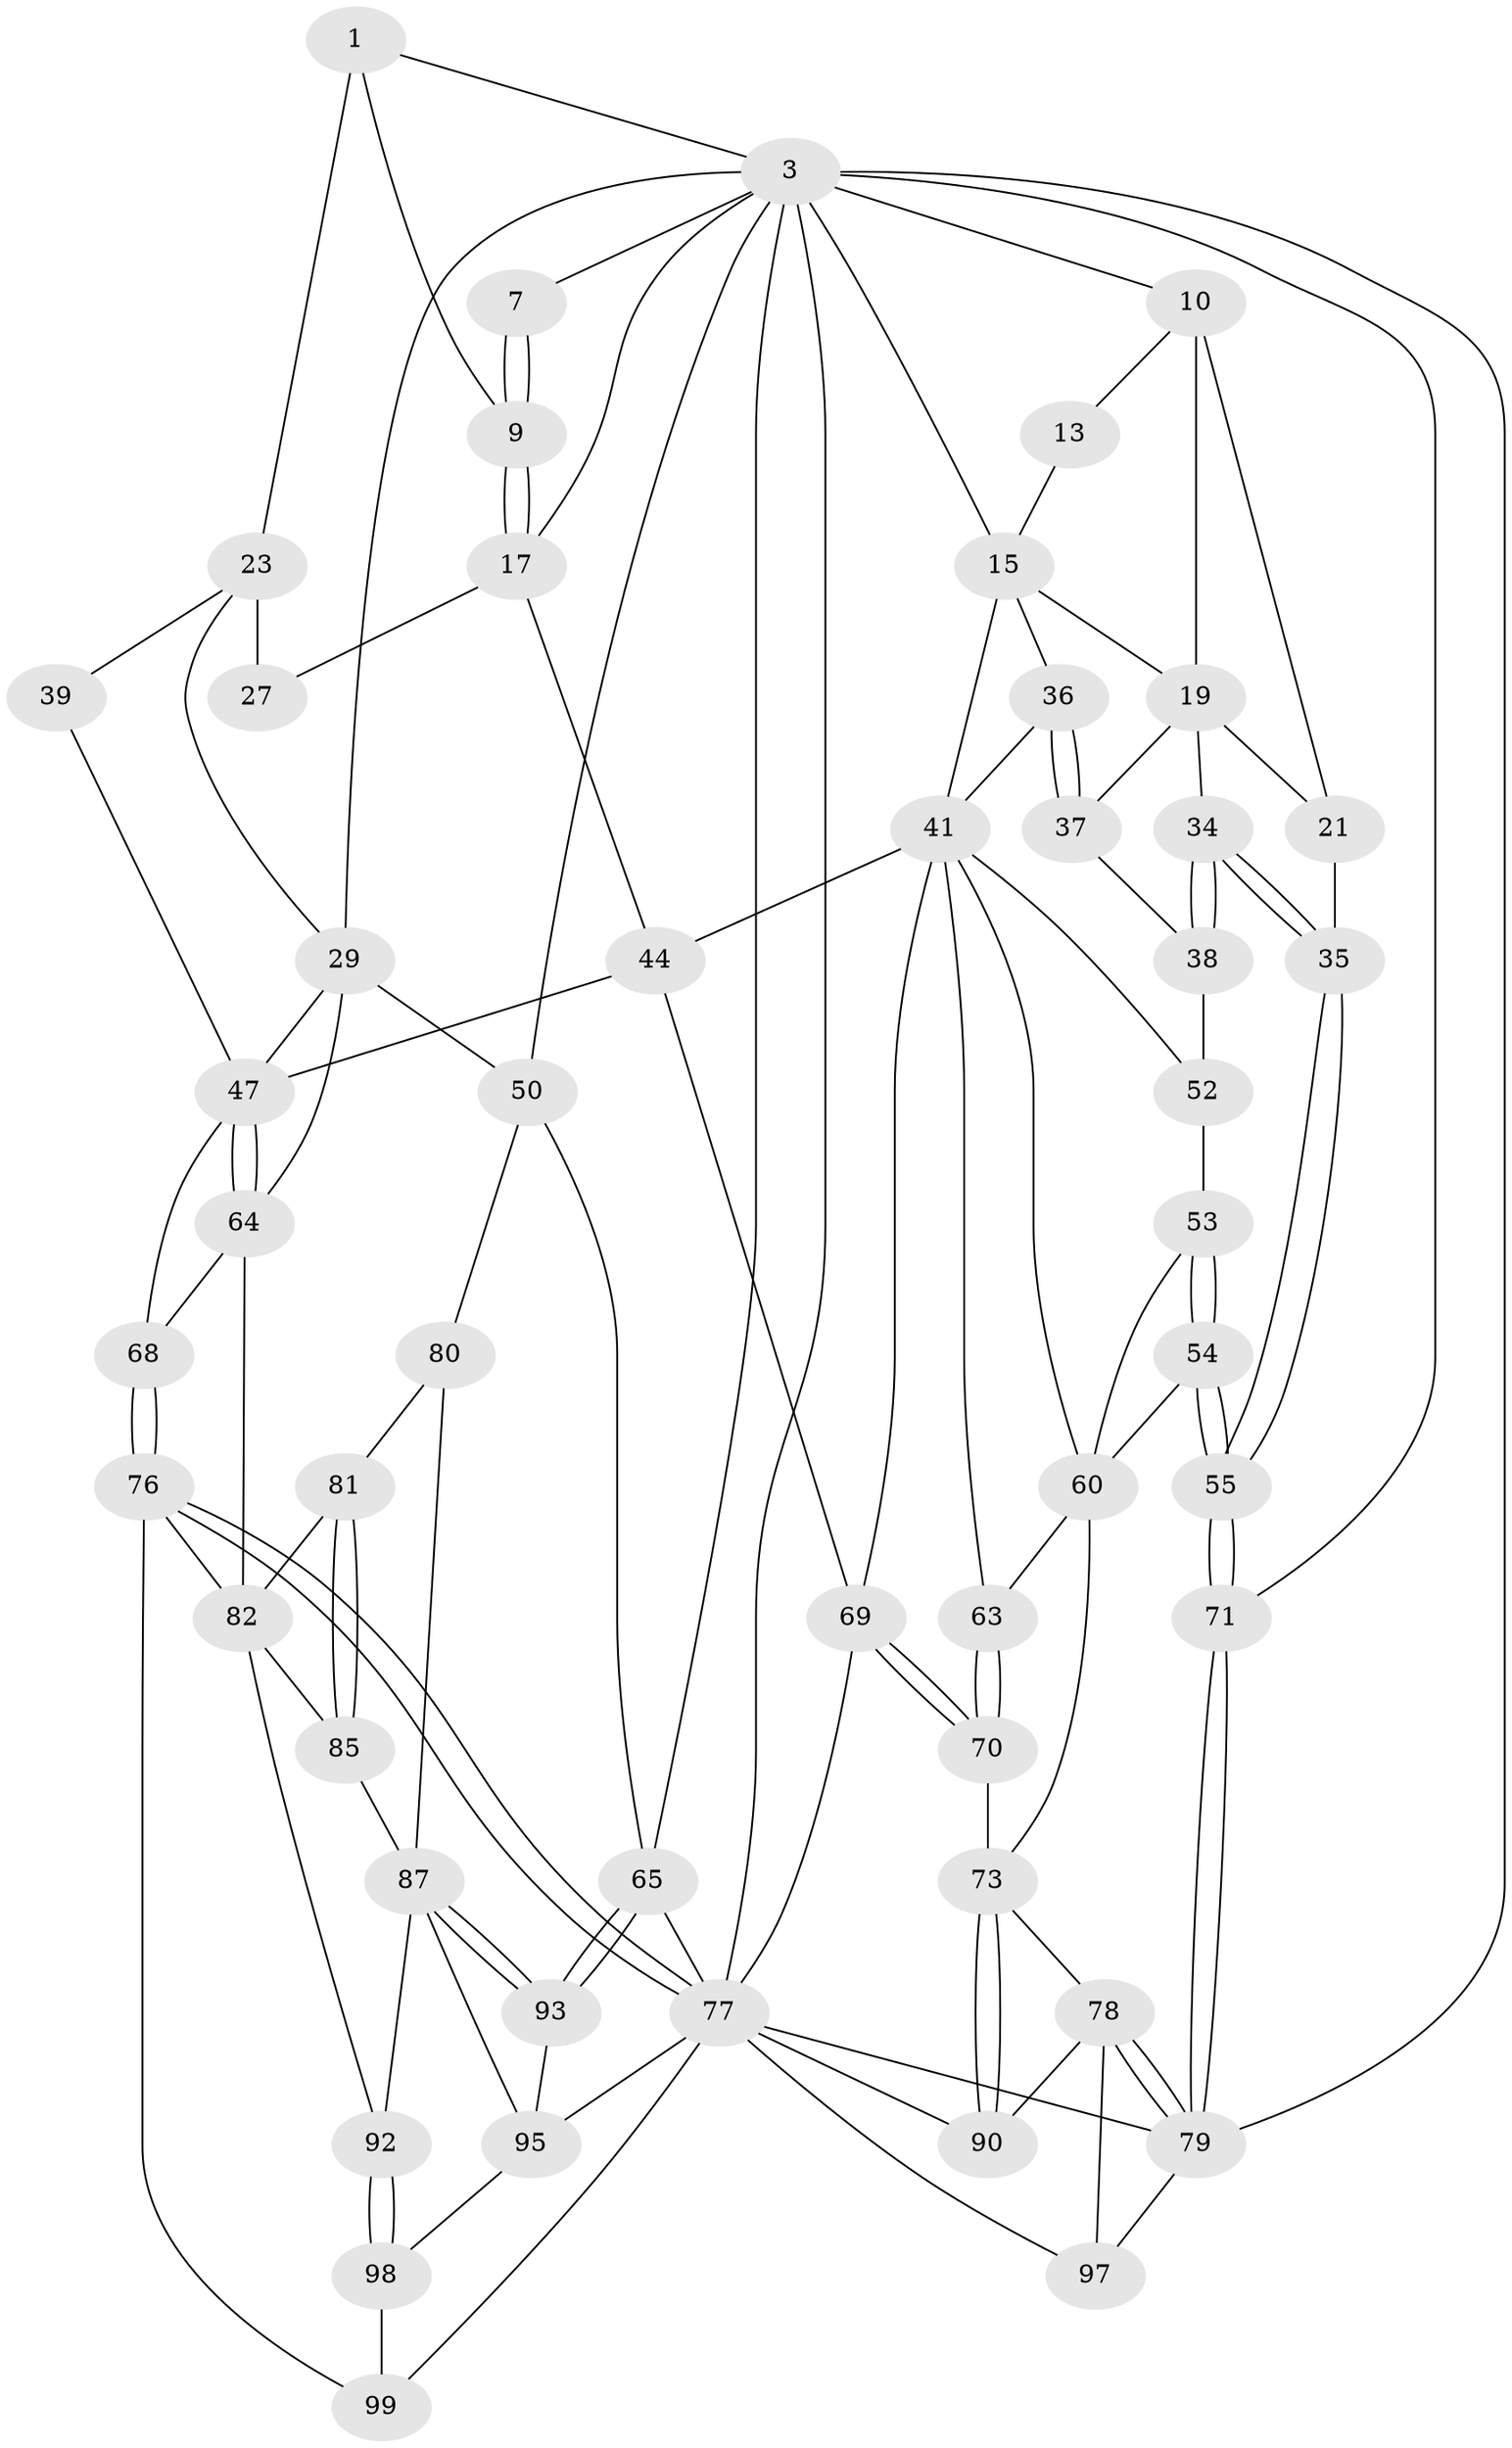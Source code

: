// original degree distribution, {3: 0.02857142857142857, 4: 0.2857142857142857, 5: 0.4095238095238095, 6: 0.2761904761904762}
// Generated by graph-tools (version 1.1) at 2025/17/03/09/25 04:17:18]
// undirected, 52 vertices, 120 edges
graph export_dot {
graph [start="1"]
  node [color=gray90,style=filled];
  1 [pos="+0.4869402844181096+0",super="+2+8"];
  3 [pos="+1+0",super="+28+4"];
  7 [pos="+0.35872597854707355+0"];
  9 [pos="+0.41930481389994767+0.1729123268222016"];
  10 [pos="+0+0.06766808102972953",super="+11"];
  13 [pos="+0.20399467564362772+0"];
  15 [pos="+0.26868430704377094+0.21485689803988722",super="+40+16"];
  17 [pos="+0.36948818874737704+0.2198958240737599",super="+31"];
  19 [pos="+0.16025680223624608+0.16762945588958514",super="+20"];
  21 [pos="+0.05539101454620693+0.18123285566218228",super="+32"];
  23 [pos="+0.6274640387974683+0.09144488566023931",super="+24+25"];
  27 [pos="+0.5453069185204165+0.3177193099408294"];
  29 [pos="+0.8609120930381998+0.22926754905235275",super="+46"];
  34 [pos="+0+0.29720746448754753"];
  35 [pos="+0+0.2953309947674361"];
  36 [pos="+0.18179044809499592+0.2962174740526464"];
  37 [pos="+0.055926252967631485+0.28515758638544786"];
  38 [pos="+0.02799381898329933+0.3143722258161794"];
  39 [pos="+0.6518420485240162+0.3678462085508908"];
  41 [pos="+0.3002421518654663+0.3529610927567447",super="+45+42"];
  44 [pos="+0.4590235934709+0.35539028924994714",super="+59"];
  47 [pos="+0.8109383259126507+0.3920075447697097",super="+48"];
  50 [pos="+1+0.4546362512281935",super="+66"];
  52 [pos="+0.058987484875080404+0.36700834801734905"];
  53 [pos="+0.030179170148097668+0.4026768394058849"];
  54 [pos="+0+0.43885097309274956"];
  55 [pos="+0+0.4655406501522259"];
  60 [pos="+0.15396091009529506+0.42944940834118206",super="+61"];
  63 [pos="+0.22278093263391718+0.45226449413479636"];
  64 [pos="+0.8655850477269363+0.5023766307068847",super="+67"];
  65 [pos="+1+1"];
  68 [pos="+0.7027243853653055+0.5157128006386972"];
  69 [pos="+0.39596244556840987+0.5970405399902257",super="+75"];
  70 [pos="+0.3308954846747288+0.6018257758093435"];
  71 [pos="+0+0.8355058354089281"];
  73 [pos="+0.20781200841722122+0.639121026267557",super="+74"];
  76 [pos="+0.5446211503558919+0.733052676390469",super="+84"];
  77 [pos="+0.5395197827587837+0.7325447369728135",super="+89"];
  78 [pos="+0+0.7140311315886126",super="+94"];
  79 [pos="+0+0.8210954148843639",super="+101"];
  80 [pos="+1+0.6642524888272487"];
  81 [pos="+0.8758279164183965+0.6115373170878724"];
  82 [pos="+0.8592277329090261+0.5846479899621929",super="+83"];
  85 [pos="+0.8584913028999884+0.7326104234874564"];
  87 [pos="+0.924574318699056+0.7613666749328742",super="+88"];
  90 [pos="+0.2737864984766329+0.8020636241018292"];
  92 [pos="+0.8296967833633749+0.8364327646373957"];
  93 [pos="+1+0.8862723683523945"];
  95 [pos="+0.8629052916633598+0.9152264077384981",super="+100"];
  97 [pos="+0.22632924474302815+0.8902776018897917"];
  98 [pos="+0.6360013400101384+0.8358229986504987"];
  99 [pos="+0.6002304800082402+0.8037803681576017"];
  1 -- 3;
  1 -- 23 [weight=2];
  1 -- 9;
  3 -- 65;
  3 -- 50;
  3 -- 29;
  3 -- 7;
  3 -- 71;
  3 -- 10;
  3 -- 77;
  3 -- 15 [weight=2];
  3 -- 79;
  3 -- 17;
  7 -- 9;
  7 -- 9;
  9 -- 17;
  9 -- 17;
  10 -- 21 [weight=2];
  10 -- 19;
  10 -- 13;
  13 -- 15;
  15 -- 41;
  15 -- 19;
  15 -- 36;
  17 -- 27;
  17 -- 44;
  19 -- 21;
  19 -- 34;
  19 -- 37;
  21 -- 35;
  23 -- 27 [weight=2];
  23 -- 39 [weight=2];
  23 -- 29;
  29 -- 64;
  29 -- 50;
  29 -- 47;
  34 -- 35;
  34 -- 35;
  34 -- 38;
  34 -- 38;
  35 -- 55;
  35 -- 55;
  36 -- 37;
  36 -- 37;
  36 -- 41;
  37 -- 38;
  38 -- 52;
  39 -- 47;
  41 -- 44;
  41 -- 69;
  41 -- 52;
  41 -- 60;
  41 -- 63;
  44 -- 69;
  44 -- 47;
  47 -- 64;
  47 -- 64;
  47 -- 68;
  50 -- 80;
  50 -- 65;
  52 -- 53;
  53 -- 54;
  53 -- 54;
  53 -- 60;
  54 -- 55;
  54 -- 55;
  54 -- 60;
  55 -- 71;
  55 -- 71;
  60 -- 63;
  60 -- 73;
  63 -- 70;
  63 -- 70;
  64 -- 82;
  64 -- 68;
  65 -- 93;
  65 -- 93;
  65 -- 77;
  68 -- 76;
  68 -- 76;
  69 -- 70;
  69 -- 70;
  69 -- 77;
  70 -- 73;
  71 -- 79;
  71 -- 79;
  73 -- 90;
  73 -- 90;
  73 -- 78;
  76 -- 77;
  76 -- 77;
  76 -- 82;
  76 -- 99;
  77 -- 97;
  77 -- 99;
  77 -- 79;
  77 -- 90;
  77 -- 95;
  78 -- 79;
  78 -- 79;
  78 -- 97;
  78 -- 90;
  79 -- 97;
  80 -- 81;
  80 -- 87;
  81 -- 82;
  81 -- 85;
  81 -- 85;
  82 -- 85;
  82 -- 92;
  85 -- 87;
  87 -- 93;
  87 -- 93;
  87 -- 92;
  87 -- 95;
  92 -- 98;
  92 -- 98;
  93 -- 95;
  95 -- 98;
  98 -- 99;
}
